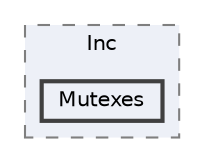 digraph "Core/Inc/Mutexes"
{
 // LATEX_PDF_SIZE
  bgcolor="transparent";
  edge [fontname=Helvetica,fontsize=10,labelfontname=Helvetica,labelfontsize=10];
  node [fontname=Helvetica,fontsize=10,shape=box,height=0.2,width=0.4];
  compound=true
  subgraph clusterdir_e2489e887f17afa3cbc07a4ec152cdd2 {
    graph [ bgcolor="#edf0f7", pencolor="grey50", label="Inc", fontname=Helvetica,fontsize=10 style="filled,dashed", URL="dir_e2489e887f17afa3cbc07a4ec152cdd2.html",tooltip=""]
  dir_02cfe235a612e60fc5cf066e7c2f7397 [label="Mutexes", fillcolor="#edf0f7", color="grey25", style="filled,bold", URL="dir_02cfe235a612e60fc5cf066e7c2f7397.html",tooltip=""];
  }
}
